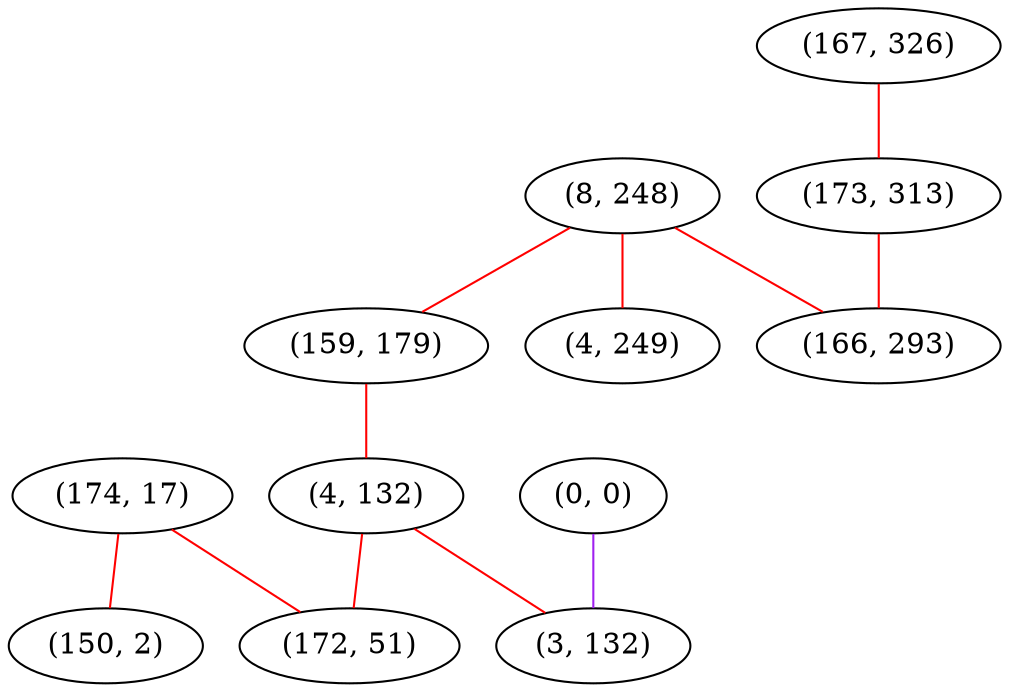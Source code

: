graph "" {
"(174, 17)";
"(8, 248)";
"(159, 179)";
"(167, 326)";
"(4, 132)";
"(172, 51)";
"(150, 2)";
"(4, 249)";
"(173, 313)";
"(0, 0)";
"(3, 132)";
"(166, 293)";
"(174, 17)" -- "(150, 2)"  [color=red, key=0, weight=1];
"(174, 17)" -- "(172, 51)"  [color=red, key=0, weight=1];
"(8, 248)" -- "(159, 179)"  [color=red, key=0, weight=1];
"(8, 248)" -- "(4, 249)"  [color=red, key=0, weight=1];
"(8, 248)" -- "(166, 293)"  [color=red, key=0, weight=1];
"(159, 179)" -- "(4, 132)"  [color=red, key=0, weight=1];
"(167, 326)" -- "(173, 313)"  [color=red, key=0, weight=1];
"(4, 132)" -- "(3, 132)"  [color=red, key=0, weight=1];
"(4, 132)" -- "(172, 51)"  [color=red, key=0, weight=1];
"(173, 313)" -- "(166, 293)"  [color=red, key=0, weight=1];
"(0, 0)" -- "(3, 132)"  [color=purple, key=0, weight=4];
}
